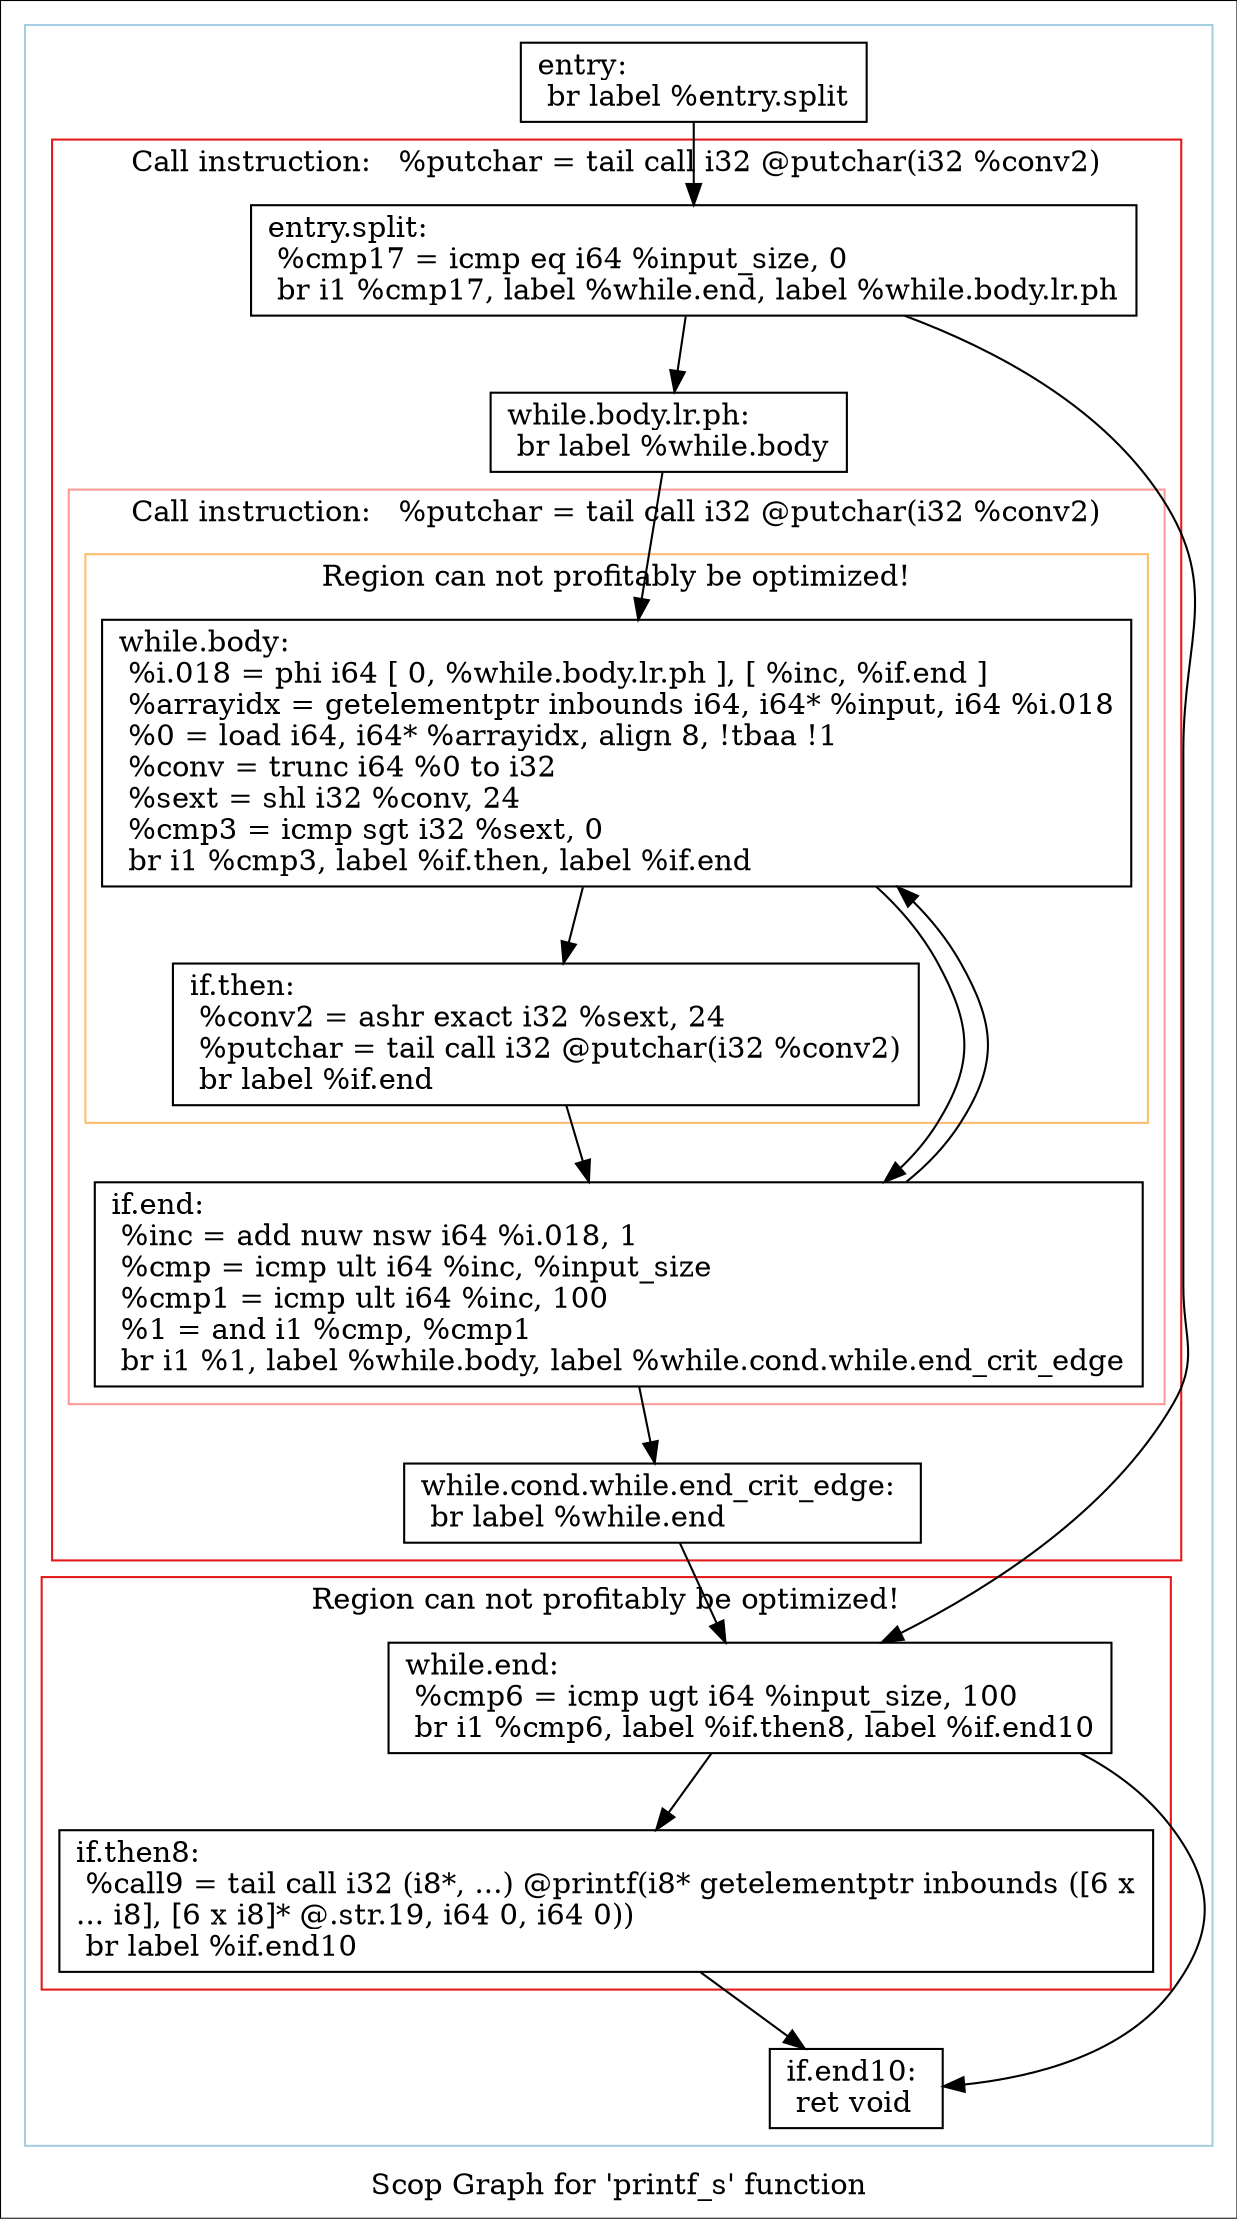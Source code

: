 digraph "Scop Graph for 'printf_s' function" {
	label="Scop Graph for 'printf_s' function";

	Node0xbfbac20 [shape=record,label="{entry:\l  br label %entry.split\l}"];
	Node0xbfbac20 -> Node0xc0b72d0;
	Node0xc0b72d0 [shape=record,label="{entry.split:                                      \l  %cmp17 = icmp eq i64 %input_size, 0\l  br i1 %cmp17, label %while.end, label %while.body.lr.ph\l}"];
	Node0xc0b72d0 -> Node0xbfe4380;
	Node0xc0b72d0 -> Node0xbfc2580;
	Node0xbfe4380 [shape=record,label="{while.end:                                        \l  %cmp6 = icmp ugt i64 %input_size, 100\l  br i1 %cmp6, label %if.then8, label %if.end10\l}"];
	Node0xbfe4380 -> Node0xc021170;
	Node0xbfe4380 -> Node0xbfd2130;
	Node0xc021170 [shape=record,label="{if.then8:                                         \l  %call9 = tail call i32 (i8*, ...) @printf(i8* getelementptr inbounds ([6 x\l... i8], [6 x i8]* @.str.19, i64 0, i64 0))\l  br label %if.end10\l}"];
	Node0xc021170 -> Node0xbfd2130;
	Node0xbfd2130 [shape=record,label="{if.end10:                                         \l  ret void\l}"];
	Node0xbfc2580 [shape=record,label="{while.body.lr.ph:                                 \l  br label %while.body\l}"];
	Node0xbfc2580 -> Node0xbfe0d80;
	Node0xbfe0d80 [shape=record,label="{while.body:                                       \l  %i.018 = phi i64 [ 0, %while.body.lr.ph ], [ %inc, %if.end ]\l  %arrayidx = getelementptr inbounds i64, i64* %input, i64 %i.018\l  %0 = load i64, i64* %arrayidx, align 8, !tbaa !1\l  %conv = trunc i64 %0 to i32\l  %sext = shl i32 %conv, 24\l  %cmp3 = icmp sgt i32 %sext, 0\l  br i1 %cmp3, label %if.then, label %if.end\l}"];
	Node0xbfe0d80 -> Node0xbfc3250;
	Node0xbfe0d80 -> Node0xbfba740;
	Node0xbfc3250 [shape=record,label="{if.then:                                          \l  %conv2 = ashr exact i32 %sext, 24\l  %putchar = tail call i32 @putchar(i32 %conv2)\l  br label %if.end\l}"];
	Node0xbfc3250 -> Node0xbfba740;
	Node0xbfba740 [shape=record,label="{if.end:                                           \l  %inc = add nuw nsw i64 %i.018, 1\l  %cmp = icmp ult i64 %inc, %input_size\l  %cmp1 = icmp ult i64 %inc, 100\l  %1 = and i1 %cmp, %cmp1\l  br i1 %1, label %while.body, label %while.cond.while.end_crit_edge\l}"];
	Node0xbfba740 -> Node0xbfe0d80[constraint=false];
	Node0xbfba740 -> Node0xc02dba0;
	Node0xc02dba0 [shape=record,label="{while.cond.while.end_crit_edge:                   \l  br label %while.end\l}"];
	Node0xc02dba0 -> Node0xbfe4380;
	colorscheme = "paired12"
        subgraph cluster_0xbfda200 {
          label = "";
          style = solid;
          color = 1
          subgraph cluster_0xc018840 {
            label = "Call instruction:   %putchar = tail call i32 @putchar(i32 %conv2)";
            style = solid;
            color = 6
            subgraph cluster_0xc0187c0 {
              label = "Call instruction:   %putchar = tail call i32 @putchar(i32 %conv2)";
              style = solid;
              color = 5
              subgraph cluster_0xc022a00 {
                label = "Region can not profitably be optimized!";
                style = solid;
                color = 7
                Node0xbfe0d80;
                Node0xbfc3250;
              }
              Node0xbfba740;
            }
            Node0xc0b72d0;
            Node0xbfc2580;
            Node0xc02dba0;
          }
          subgraph cluster_0xbfaf9f0 {
            label = "Region can not profitably be optimized!";
            style = solid;
            color = 6
            Node0xbfe4380;
            Node0xc021170;
          }
          Node0xbfbac20;
          Node0xbfd2130;
        }
}
